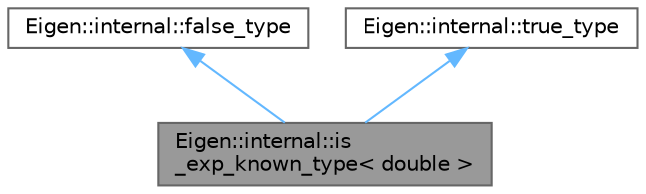 digraph "Eigen::internal::is_exp_known_type&lt; double &gt;"
{
 // LATEX_PDF_SIZE
  bgcolor="transparent";
  edge [fontname=Helvetica,fontsize=10,labelfontname=Helvetica,labelfontsize=10];
  node [fontname=Helvetica,fontsize=10,shape=box,height=0.2,width=0.4];
  Node1 [id="Node000001",label="Eigen::internal::is\l_exp_known_type\< double \>",height=0.2,width=0.4,color="gray40", fillcolor="grey60", style="filled", fontcolor="black",tooltip=" "];
  Node2 -> Node1 [id="edge3_Node000001_Node000002",dir="back",color="steelblue1",style="solid",tooltip=" "];
  Node2 [id="Node000002",label="Eigen::internal::false_type",height=0.2,width=0.4,color="gray40", fillcolor="white", style="filled",URL="$struct_eigen_1_1internal_1_1false__type.html",tooltip=" "];
  Node3 -> Node1 [id="edge4_Node000001_Node000003",dir="back",color="steelblue1",style="solid",tooltip=" "];
  Node3 [id="Node000003",label="Eigen::internal::true_type",height=0.2,width=0.4,color="gray40", fillcolor="white", style="filled",URL="$struct_eigen_1_1internal_1_1true__type.html",tooltip=" "];
}
